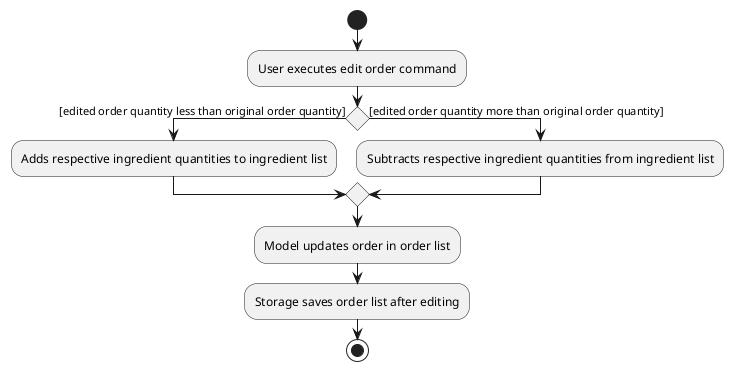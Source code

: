 @startuml
start
:User executes edit order command;

if () then ([edited order quantity less than original order quantity])
    :Adds respective ingredient quantities to ingredient list;
else ([edited order quantity more than original order quantity])
    :Subtracts respective ingredient quantities from ingredient list;
endif

:Model updates order in order list;

:Storage saves order list after editing;
stop
@enduml
